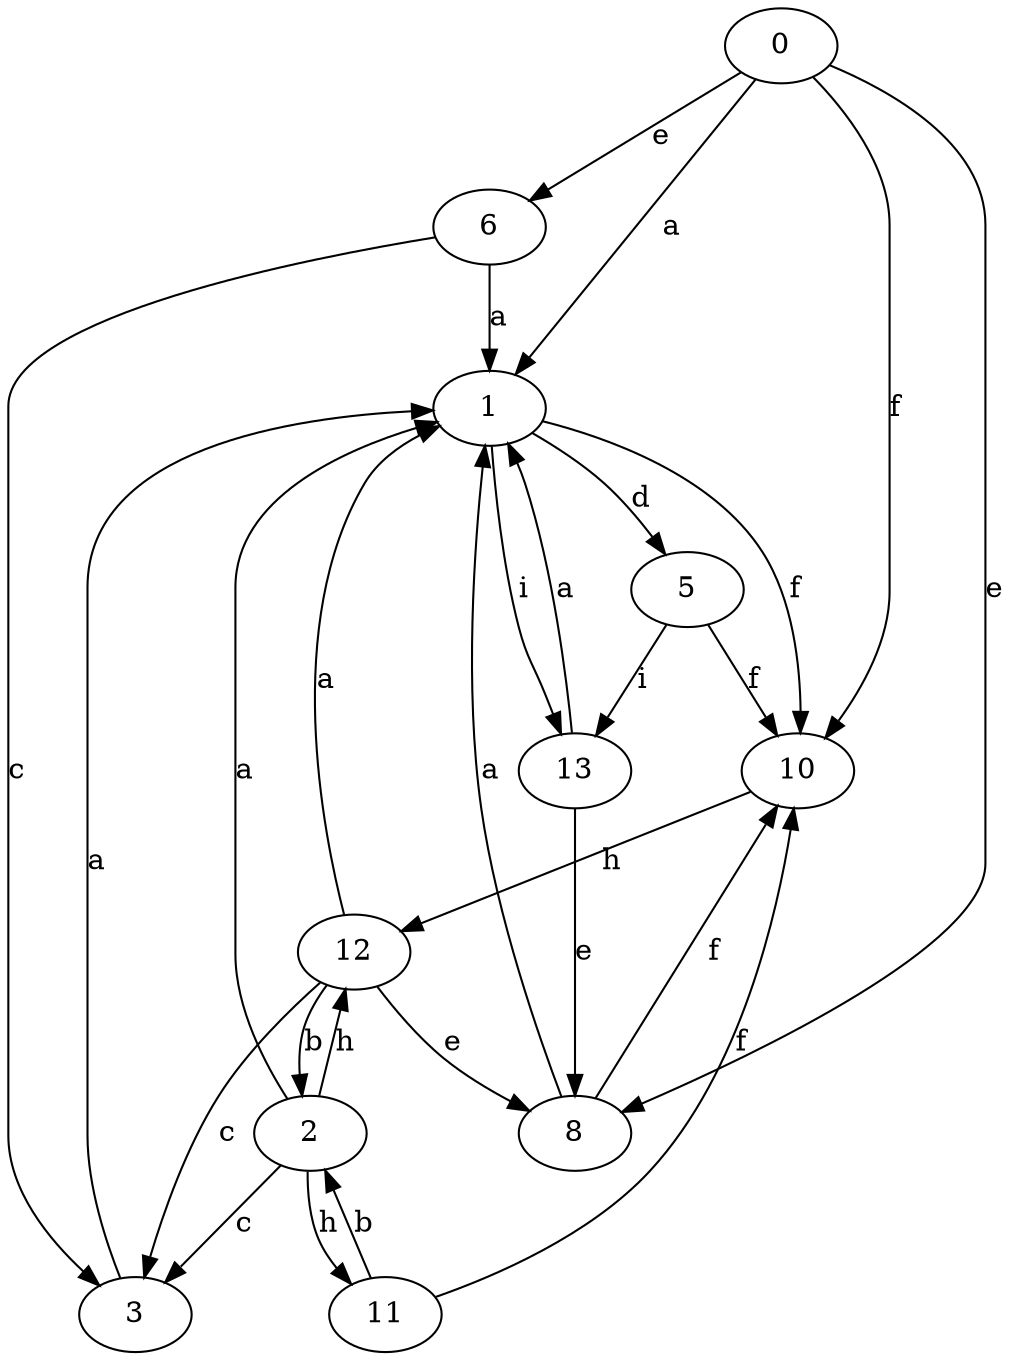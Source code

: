 strict digraph  {
1;
2;
3;
5;
6;
0;
8;
10;
11;
12;
13;
1 -> 5  [label=d];
1 -> 10  [label=f];
1 -> 13  [label=i];
2 -> 1  [label=a];
2 -> 3  [label=c];
2 -> 11  [label=h];
2 -> 12  [label=h];
3 -> 1  [label=a];
5 -> 10  [label=f];
5 -> 13  [label=i];
6 -> 1  [label=a];
6 -> 3  [label=c];
0 -> 1  [label=a];
0 -> 6  [label=e];
0 -> 8  [label=e];
0 -> 10  [label=f];
8 -> 1  [label=a];
8 -> 10  [label=f];
10 -> 12  [label=h];
11 -> 2  [label=b];
11 -> 10  [label=f];
12 -> 1  [label=a];
12 -> 2  [label=b];
12 -> 3  [label=c];
12 -> 8  [label=e];
13 -> 1  [label=a];
13 -> 8  [label=e];
}
